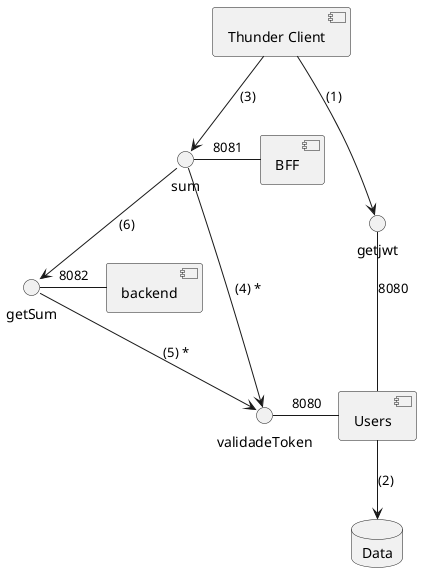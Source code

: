 @startuml

[Thunder Client]
sum - [BFF] : 8081
getSum - [backend] : 8082
getjwt - [Users] : 8080
validadeToken - [Users] : 8080

database Data {

}

[Thunder Client] --> getjwt : (1)
Users --> Data : (2)
[Thunder Client] --> sum : (3)
sum --> validadeToken : (4) *
getSum --> validadeToken : (5) *
sum --> getSum : (6)

@enduml